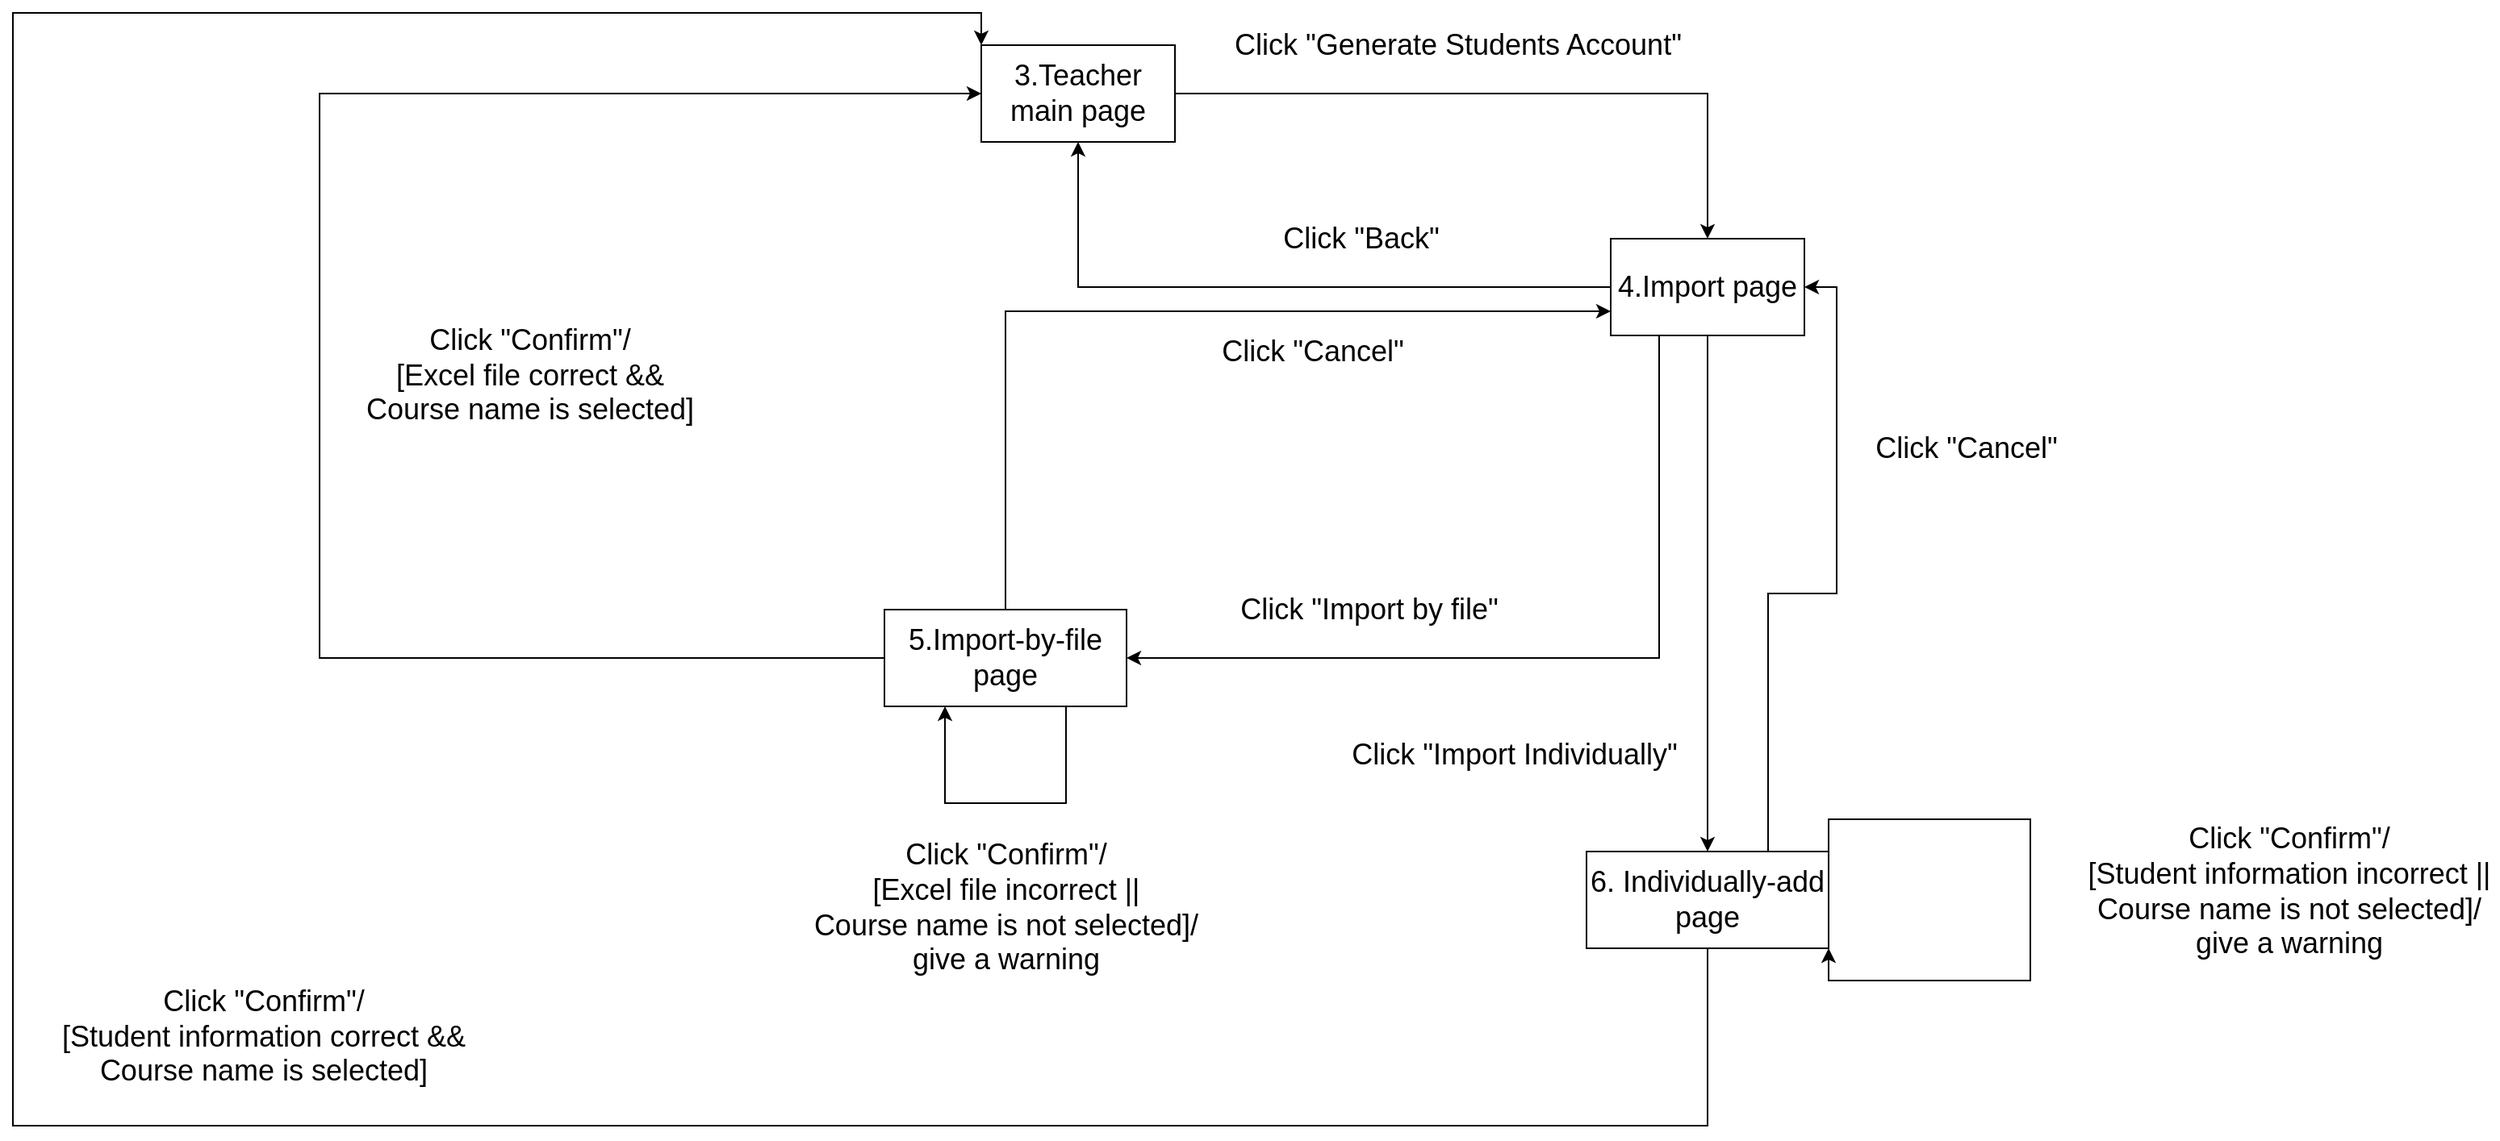 <mxfile version="12.8.8" type="device"><diagram id="k_02UO1SaQRBqbbzESH_" name="Page-1"><mxGraphModel dx="2591" dy="772" grid="1" gridSize="10" guides="1" tooltips="1" connect="1" arrows="1" fold="1" page="1" pageScale="1" pageWidth="1169" pageHeight="827" math="0" shadow="0"><root><mxCell id="0"/><mxCell id="1" parent="0"/><mxCell id="xpqIERoeoeitQO2VZmUB-4" style="edgeStyle=orthogonalEdgeStyle;rounded=0;orthogonalLoop=1;jettySize=auto;html=1;exitX=1;exitY=0.5;exitDx=0;exitDy=0;entryX=0.5;entryY=0;entryDx=0;entryDy=0;" parent="1" source="xpqIERoeoeitQO2VZmUB-2" target="xpqIERoeoeitQO2VZmUB-8" edge="1"><mxGeometry relative="1" as="geometry"><mxPoint x="360" y="240" as="targetPoint"/></mxGeometry></mxCell><mxCell id="xpqIERoeoeitQO2VZmUB-2" value="&lt;font style=&quot;font-size: 18px&quot;&gt;3.Teacher main page&lt;/font&gt;" style="rounded=0;whiteSpace=wrap;html=1;" parent="1" vertex="1"><mxGeometry x="-90" y="120" width="120" height="60" as="geometry"/></mxCell><mxCell id="xpqIERoeoeitQO2VZmUB-6" style="edgeStyle=orthogonalEdgeStyle;rounded=0;orthogonalLoop=1;jettySize=auto;html=1;entryX=0.5;entryY=1;entryDx=0;entryDy=0;exitX=0;exitY=0.5;exitDx=0;exitDy=0;" parent="1" source="xpqIERoeoeitQO2VZmUB-8" target="xpqIERoeoeitQO2VZmUB-2" edge="1"><mxGeometry relative="1" as="geometry"><mxPoint x="290" y="450" as="sourcePoint"/></mxGeometry></mxCell><mxCell id="xpqIERoeoeitQO2VZmUB-5" value="&lt;font size=&quot;4&quot;&gt;Click &quot;Generate Students Account&quot;&lt;/font&gt;" style="text;html=1;resizable=0;autosize=1;align=center;verticalAlign=middle;points=[];fillColor=none;strokeColor=none;rounded=0;" parent="1" vertex="1"><mxGeometry x="60" y="110" width="290" height="20" as="geometry"/></mxCell><mxCell id="xpqIERoeoeitQO2VZmUB-7" value="&lt;font size=&quot;4&quot;&gt;Click &quot;Back&quot;&lt;/font&gt;" style="text;html=1;resizable=0;autosize=1;align=center;verticalAlign=middle;points=[];fillColor=none;strokeColor=none;rounded=0;" parent="1" vertex="1"><mxGeometry x="90" y="230" width="110" height="20" as="geometry"/></mxCell><mxCell id="5vm7mjyDE_VcBO78rzhH-6" style="edgeStyle=orthogonalEdgeStyle;rounded=0;orthogonalLoop=1;jettySize=auto;html=1;exitX=0.25;exitY=1;exitDx=0;exitDy=0;entryX=1;entryY=0.5;entryDx=0;entryDy=0;" parent="1" source="xpqIERoeoeitQO2VZmUB-8" target="5vm7mjyDE_VcBO78rzhH-5" edge="1"><mxGeometry relative="1" as="geometry"><mxPoint x="280" y="590.0" as="targetPoint"/></mxGeometry></mxCell><mxCell id="5vm7mjyDE_VcBO78rzhH-12" style="edgeStyle=orthogonalEdgeStyle;rounded=0;orthogonalLoop=1;jettySize=auto;html=1;exitX=0.5;exitY=1;exitDx=0;exitDy=0;" parent="1" source="xpqIERoeoeitQO2VZmUB-8" target="5vm7mjyDE_VcBO78rzhH-9" edge="1"><mxGeometry relative="1" as="geometry"/></mxCell><mxCell id="xpqIERoeoeitQO2VZmUB-8" value="&lt;font style=&quot;font-size: 18px&quot;&gt;4.Import page&lt;/font&gt;" style="rounded=0;whiteSpace=wrap;html=1;" parent="1" vertex="1"><mxGeometry x="300" y="240" width="120" height="60" as="geometry"/></mxCell><mxCell id="xpqIERoeoeitQO2VZmUB-12" value="&lt;font size=&quot;4&quot;&gt;Click &quot;Confirm&quot;/&lt;br&gt;[Excel file correct &amp;amp;&amp;amp;&lt;br&gt;Course name is selected]&lt;br&gt;&lt;/font&gt;" style="text;html=1;resizable=0;autosize=1;align=center;verticalAlign=middle;points=[];fillColor=none;strokeColor=none;rounded=0;" parent="1" vertex="1"><mxGeometry x="-480" y="300" width="220" height="50" as="geometry"/></mxCell><mxCell id="xpqIERoeoeitQO2VZmUB-19" value="&lt;font size=&quot;4&quot;&gt;Click &quot;Confirm&quot;/&lt;br&gt;[Excel file incorrect&amp;nbsp;||&lt;br&gt;Course name is not selected]/&lt;br&gt;give a warning&lt;br&gt;&lt;/font&gt;" style="text;html=1;resizable=0;autosize=1;align=center;verticalAlign=middle;points=[];fillColor=none;strokeColor=none;rounded=0;" parent="1" vertex="1"><mxGeometry x="-200" y="620" width="250" height="70" as="geometry"/></mxCell><mxCell id="5vm7mjyDE_VcBO78rzhH-7" style="edgeStyle=orthogonalEdgeStyle;rounded=0;orthogonalLoop=1;jettySize=auto;html=1;entryX=0;entryY=0.5;entryDx=0;entryDy=0;exitX=0;exitY=0.5;exitDx=0;exitDy=0;" parent="1" source="5vm7mjyDE_VcBO78rzhH-5" target="xpqIERoeoeitQO2VZmUB-2" edge="1"><mxGeometry relative="1" as="geometry"><mxPoint x="-10" y="510" as="sourcePoint"/><Array as="points"><mxPoint x="-500" y="500"/><mxPoint x="-500" y="150"/></Array></mxGeometry></mxCell><mxCell id="o7Lv_CIfwRdKnYnx_CdC-1" style="edgeStyle=orthogonalEdgeStyle;rounded=0;orthogonalLoop=1;jettySize=auto;html=1;exitX=0.5;exitY=0;exitDx=0;exitDy=0;entryX=0;entryY=0.75;entryDx=0;entryDy=0;" parent="1" source="5vm7mjyDE_VcBO78rzhH-5" target="xpqIERoeoeitQO2VZmUB-8" edge="1"><mxGeometry relative="1" as="geometry"/></mxCell><mxCell id="5vm7mjyDE_VcBO78rzhH-5" value="&lt;font style=&quot;font-size: 18px&quot;&gt;5.Import-by-file page&lt;/font&gt;" style="rounded=0;whiteSpace=wrap;html=1;" parent="1" vertex="1"><mxGeometry x="-150" y="470" width="150" height="60" as="geometry"/></mxCell><mxCell id="5vm7mjyDE_VcBO78rzhH-8" style="edgeStyle=orthogonalEdgeStyle;rounded=0;orthogonalLoop=1;jettySize=auto;html=1;exitX=0.75;exitY=1;exitDx=0;exitDy=0;entryX=0.25;entryY=1;entryDx=0;entryDy=0;" parent="1" source="5vm7mjyDE_VcBO78rzhH-5" target="5vm7mjyDE_VcBO78rzhH-5" edge="1"><mxGeometry relative="1" as="geometry"><Array as="points"><mxPoint x="-37" y="590"/><mxPoint x="-112" y="590"/></Array></mxGeometry></mxCell><mxCell id="5vm7mjyDE_VcBO78rzhH-13" style="edgeStyle=orthogonalEdgeStyle;rounded=0;orthogonalLoop=1;jettySize=auto;html=1;exitX=0.5;exitY=1;exitDx=0;exitDy=0;entryX=0;entryY=0;entryDx=0;entryDy=0;" parent="1" source="5vm7mjyDE_VcBO78rzhH-9" target="xpqIERoeoeitQO2VZmUB-2" edge="1"><mxGeometry relative="1" as="geometry"><Array as="points"><mxPoint x="360" y="790"/><mxPoint x="-690" y="790"/><mxPoint x="-690" y="100"/><mxPoint x="-90" y="100"/></Array></mxGeometry></mxCell><mxCell id="o7Lv_CIfwRdKnYnx_CdC-3" style="edgeStyle=orthogonalEdgeStyle;rounded=0;orthogonalLoop=1;jettySize=auto;html=1;exitX=0.75;exitY=0;exitDx=0;exitDy=0;entryX=1;entryY=0.5;entryDx=0;entryDy=0;" parent="1" source="5vm7mjyDE_VcBO78rzhH-9" target="xpqIERoeoeitQO2VZmUB-8" edge="1"><mxGeometry relative="1" as="geometry"/></mxCell><mxCell id="5vm7mjyDE_VcBO78rzhH-9" value="&lt;font style=&quot;font-size: 18px&quot;&gt;6. Individually-add page&lt;/font&gt;" style="rounded=0;whiteSpace=wrap;html=1;" parent="1" vertex="1"><mxGeometry x="285" y="620" width="150" height="60" as="geometry"/></mxCell><mxCell id="5vm7mjyDE_VcBO78rzhH-10" value="&lt;font size=&quot;4&quot;&gt;Click &quot;Import by file&quot;&lt;/font&gt;" style="text;html=1;resizable=0;autosize=1;align=center;verticalAlign=middle;points=[];fillColor=none;strokeColor=none;rounded=0;" parent="1" vertex="1"><mxGeometry x="60" y="460" width="180" height="20" as="geometry"/></mxCell><mxCell id="5vm7mjyDE_VcBO78rzhH-11" value="&lt;font size=&quot;4&quot;&gt;Click &quot;Import Individually&quot;&lt;/font&gt;" style="text;html=1;resizable=0;autosize=1;align=center;verticalAlign=middle;points=[];fillColor=none;strokeColor=none;rounded=0;" parent="1" vertex="1"><mxGeometry x="130" y="550" width="220" height="20" as="geometry"/></mxCell><mxCell id="5vm7mjyDE_VcBO78rzhH-17" style="edgeStyle=orthogonalEdgeStyle;rounded=0;orthogonalLoop=1;jettySize=auto;html=1;exitX=1;exitY=0;exitDx=0;exitDy=0;entryX=1;entryY=1;entryDx=0;entryDy=0;" parent="1" source="5vm7mjyDE_VcBO78rzhH-9" target="5vm7mjyDE_VcBO78rzhH-9" edge="1"><mxGeometry relative="1" as="geometry"><Array as="points"><mxPoint x="435" y="600"/><mxPoint x="560" y="600"/><mxPoint x="560" y="700"/><mxPoint x="435" y="700"/></Array></mxGeometry></mxCell><mxCell id="5vm7mjyDE_VcBO78rzhH-18" value="&lt;font size=&quot;4&quot;&gt;Click &quot;Confirm&quot;/&lt;br&gt;[Student information incorrect ||&lt;br&gt;Course name is not selected]/&lt;br&gt;give a warning&lt;br&gt;&lt;/font&gt;" style="text;html=1;resizable=0;autosize=1;align=center;verticalAlign=middle;points=[];fillColor=none;strokeColor=none;rounded=0;" parent="1" vertex="1"><mxGeometry x="590" y="610" width="260" height="70" as="geometry"/></mxCell><mxCell id="5vm7mjyDE_VcBO78rzhH-19" value="&lt;font size=&quot;4&quot;&gt;Click &quot;Confirm&quot;/&lt;br&gt;[Student information correct&amp;nbsp;&amp;amp;&amp;amp;&lt;br&gt;Course name is selected]&lt;br&gt;&lt;/font&gt;" style="text;html=1;resizable=0;autosize=1;align=center;verticalAlign=middle;points=[];fillColor=none;strokeColor=none;rounded=0;" parent="1" vertex="1"><mxGeometry x="-670" y="710" width="270" height="50" as="geometry"/></mxCell><mxCell id="o7Lv_CIfwRdKnYnx_CdC-2" value="&lt;font size=&quot;4&quot;&gt;Click &quot;Cancel&quot;&lt;/font&gt;" style="text;html=1;resizable=0;autosize=1;align=center;verticalAlign=middle;points=[];fillColor=none;strokeColor=none;rounded=0;" parent="1" vertex="1"><mxGeometry x="50" y="300" width="130" height="20" as="geometry"/></mxCell><mxCell id="o7Lv_CIfwRdKnYnx_CdC-4" value="&lt;font size=&quot;4&quot;&gt;Click &quot;Cancel&quot;&lt;/font&gt;" style="text;html=1;resizable=0;autosize=1;align=center;verticalAlign=middle;points=[];fillColor=none;strokeColor=none;rounded=0;" parent="1" vertex="1"><mxGeometry x="455" y="360" width="130" height="20" as="geometry"/></mxCell></root></mxGraphModel></diagram></mxfile>